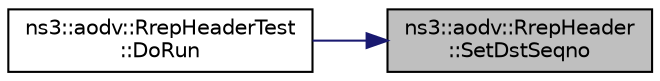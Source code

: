 digraph "ns3::aodv::RrepHeader::SetDstSeqno"
{
 // LATEX_PDF_SIZE
  edge [fontname="Helvetica",fontsize="10",labelfontname="Helvetica",labelfontsize="10"];
  node [fontname="Helvetica",fontsize="10",shape=record];
  rankdir="RL";
  Node1 [label="ns3::aodv::RrepHeader\l::SetDstSeqno",height=0.2,width=0.4,color="black", fillcolor="grey75", style="filled", fontcolor="black",tooltip="Set the destination sequence number."];
  Node1 -> Node2 [dir="back",color="midnightblue",fontsize="10",style="solid",fontname="Helvetica"];
  Node2 [label="ns3::aodv::RrepHeaderTest\l::DoRun",height=0.2,width=0.4,color="black", fillcolor="white", style="filled",URL="$structns3_1_1aodv_1_1_rrep_header_test.html#a738960399e10020c091c3b87085f16cd",tooltip="Implementation to actually run this TestCase."];
}
